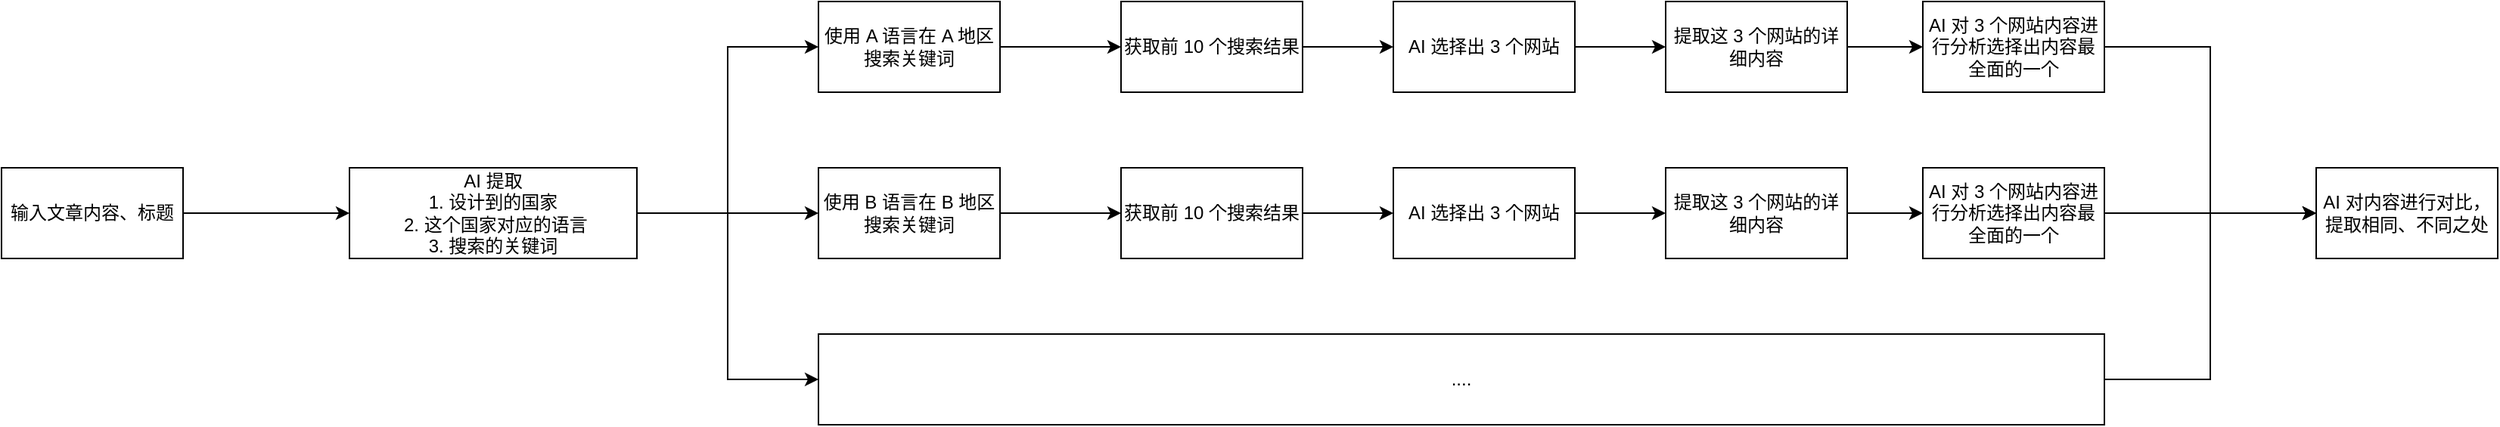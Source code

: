 <mxfile version="23.1.5" type="github">
  <diagram name="Page-1" id="1juv5qbqu__sq0oKGWD5">
    <mxGraphModel dx="892" dy="596" grid="1" gridSize="10" guides="1" tooltips="1" connect="1" arrows="1" fold="1" page="1" pageScale="1" pageWidth="850" pageHeight="1100" math="0" shadow="0">
      <root>
        <mxCell id="0" />
        <mxCell id="1" parent="0" />
        <mxCell id="YqbaTPIDPVV4i59INBhm-4" style="edgeStyle=orthogonalEdgeStyle;rounded=0;orthogonalLoop=1;jettySize=auto;html=1;exitX=1;exitY=0.5;exitDx=0;exitDy=0;" edge="1" parent="1" source="YqbaTPIDPVV4i59INBhm-1" target="YqbaTPIDPVV4i59INBhm-3">
          <mxGeometry relative="1" as="geometry" />
        </mxCell>
        <mxCell id="YqbaTPIDPVV4i59INBhm-1" value="输入文章内容、标题" style="rounded=0;whiteSpace=wrap;html=1;" vertex="1" parent="1">
          <mxGeometry x="30" y="190" width="120" height="60" as="geometry" />
        </mxCell>
        <mxCell id="YqbaTPIDPVV4i59INBhm-7" style="edgeStyle=orthogonalEdgeStyle;rounded=0;orthogonalLoop=1;jettySize=auto;html=1;exitX=1;exitY=0.5;exitDx=0;exitDy=0;entryX=0;entryY=0.5;entryDx=0;entryDy=0;" edge="1" parent="1" source="YqbaTPIDPVV4i59INBhm-3" target="YqbaTPIDPVV4i59INBhm-5">
          <mxGeometry relative="1" as="geometry" />
        </mxCell>
        <mxCell id="YqbaTPIDPVV4i59INBhm-9" style="edgeStyle=orthogonalEdgeStyle;rounded=0;orthogonalLoop=1;jettySize=auto;html=1;exitX=1;exitY=0.5;exitDx=0;exitDy=0;entryX=0;entryY=0.5;entryDx=0;entryDy=0;" edge="1" parent="1" source="YqbaTPIDPVV4i59INBhm-3" target="YqbaTPIDPVV4i59INBhm-8">
          <mxGeometry relative="1" as="geometry" />
        </mxCell>
        <mxCell id="YqbaTPIDPVV4i59INBhm-11" style="edgeStyle=orthogonalEdgeStyle;rounded=0;orthogonalLoop=1;jettySize=auto;html=1;exitX=1;exitY=0.5;exitDx=0;exitDy=0;entryX=0;entryY=0.5;entryDx=0;entryDy=0;" edge="1" parent="1" source="YqbaTPIDPVV4i59INBhm-3" target="YqbaTPIDPVV4i59INBhm-10">
          <mxGeometry relative="1" as="geometry" />
        </mxCell>
        <mxCell id="YqbaTPIDPVV4i59INBhm-3" value="AI 提取&lt;br&gt;1. 设计到的国家&lt;br&gt;&amp;nbsp;2. 这个国家对应的语言&lt;br&gt;3. 搜索的关键词" style="rounded=0;whiteSpace=wrap;html=1;" vertex="1" parent="1">
          <mxGeometry x="260" y="190" width="190" height="60" as="geometry" />
        </mxCell>
        <mxCell id="YqbaTPIDPVV4i59INBhm-13" style="edgeStyle=orthogonalEdgeStyle;rounded=0;orthogonalLoop=1;jettySize=auto;html=1;exitX=1;exitY=0.5;exitDx=0;exitDy=0;entryX=0;entryY=0.5;entryDx=0;entryDy=0;" edge="1" parent="1" source="YqbaTPIDPVV4i59INBhm-5" target="YqbaTPIDPVV4i59INBhm-12">
          <mxGeometry relative="1" as="geometry" />
        </mxCell>
        <mxCell id="YqbaTPIDPVV4i59INBhm-5" value="使用 A 语言在 A 地区搜索关键词" style="whiteSpace=wrap;html=1;rounded=0;" vertex="1" parent="1">
          <mxGeometry x="570" y="80" width="120" height="60" as="geometry" />
        </mxCell>
        <mxCell id="YqbaTPIDPVV4i59INBhm-15" style="edgeStyle=orthogonalEdgeStyle;rounded=0;orthogonalLoop=1;jettySize=auto;html=1;exitX=1;exitY=0.5;exitDx=0;exitDy=0;" edge="1" parent="1" source="YqbaTPIDPVV4i59INBhm-8" target="YqbaTPIDPVV4i59INBhm-14">
          <mxGeometry relative="1" as="geometry" />
        </mxCell>
        <mxCell id="YqbaTPIDPVV4i59INBhm-8" value="使用 B 语言在 B 地区搜索关键词" style="whiteSpace=wrap;html=1;rounded=0;" vertex="1" parent="1">
          <mxGeometry x="570" y="190" width="120" height="60" as="geometry" />
        </mxCell>
        <mxCell id="YqbaTPIDPVV4i59INBhm-32" style="edgeStyle=orthogonalEdgeStyle;rounded=0;orthogonalLoop=1;jettySize=auto;html=1;exitX=1;exitY=0.5;exitDx=0;exitDy=0;entryX=0;entryY=0.5;entryDx=0;entryDy=0;" edge="1" parent="1" source="YqbaTPIDPVV4i59INBhm-10" target="YqbaTPIDPVV4i59INBhm-29">
          <mxGeometry relative="1" as="geometry" />
        </mxCell>
        <mxCell id="YqbaTPIDPVV4i59INBhm-10" value="...." style="whiteSpace=wrap;html=1;rounded=0;" vertex="1" parent="1">
          <mxGeometry x="570" y="300" width="850" height="60" as="geometry" />
        </mxCell>
        <mxCell id="YqbaTPIDPVV4i59INBhm-17" style="edgeStyle=orthogonalEdgeStyle;rounded=0;orthogonalLoop=1;jettySize=auto;html=1;exitX=1;exitY=0.5;exitDx=0;exitDy=0;entryX=0;entryY=0.5;entryDx=0;entryDy=0;" edge="1" parent="1" source="YqbaTPIDPVV4i59INBhm-12" target="YqbaTPIDPVV4i59INBhm-16">
          <mxGeometry relative="1" as="geometry" />
        </mxCell>
        <mxCell id="YqbaTPIDPVV4i59INBhm-12" value="获取前 10 个搜索结果" style="whiteSpace=wrap;html=1;rounded=0;" vertex="1" parent="1">
          <mxGeometry x="770" y="80" width="120" height="60" as="geometry" />
        </mxCell>
        <mxCell id="YqbaTPIDPVV4i59INBhm-28" value="" style="edgeStyle=orthogonalEdgeStyle;rounded=0;orthogonalLoop=1;jettySize=auto;html=1;" edge="1" parent="1" source="YqbaTPIDPVV4i59INBhm-14" target="YqbaTPIDPVV4i59INBhm-24">
          <mxGeometry relative="1" as="geometry" />
        </mxCell>
        <mxCell id="YqbaTPIDPVV4i59INBhm-14" value="获取前 10 个搜索结果" style="whiteSpace=wrap;html=1;rounded=0;" vertex="1" parent="1">
          <mxGeometry x="770" y="190" width="120" height="60" as="geometry" />
        </mxCell>
        <mxCell id="YqbaTPIDPVV4i59INBhm-20" style="edgeStyle=orthogonalEdgeStyle;rounded=0;orthogonalLoop=1;jettySize=auto;html=1;exitX=1;exitY=0.5;exitDx=0;exitDy=0;entryX=0;entryY=0.5;entryDx=0;entryDy=0;" edge="1" parent="1" source="YqbaTPIDPVV4i59INBhm-16" target="YqbaTPIDPVV4i59INBhm-19">
          <mxGeometry relative="1" as="geometry" />
        </mxCell>
        <mxCell id="YqbaTPIDPVV4i59INBhm-16" value="AI 选择出 3 个网站" style="whiteSpace=wrap;html=1;rounded=0;" vertex="1" parent="1">
          <mxGeometry x="950" y="80" width="120" height="60" as="geometry" />
        </mxCell>
        <mxCell id="YqbaTPIDPVV4i59INBhm-22" style="edgeStyle=orthogonalEdgeStyle;rounded=0;orthogonalLoop=1;jettySize=auto;html=1;exitX=1;exitY=0.5;exitDx=0;exitDy=0;entryX=0;entryY=0.5;entryDx=0;entryDy=0;" edge="1" parent="1" source="YqbaTPIDPVV4i59INBhm-19" target="YqbaTPIDPVV4i59INBhm-21">
          <mxGeometry relative="1" as="geometry" />
        </mxCell>
        <mxCell id="YqbaTPIDPVV4i59INBhm-19" value="提取这 3 个网站的详细内容" style="whiteSpace=wrap;html=1;rounded=0;" vertex="1" parent="1">
          <mxGeometry x="1130" y="80" width="120" height="60" as="geometry" />
        </mxCell>
        <mxCell id="YqbaTPIDPVV4i59INBhm-30" style="edgeStyle=orthogonalEdgeStyle;rounded=0;orthogonalLoop=1;jettySize=auto;html=1;exitX=1;exitY=0.5;exitDx=0;exitDy=0;entryX=0;entryY=0.5;entryDx=0;entryDy=0;" edge="1" parent="1" source="YqbaTPIDPVV4i59INBhm-21" target="YqbaTPIDPVV4i59INBhm-29">
          <mxGeometry relative="1" as="geometry" />
        </mxCell>
        <mxCell id="YqbaTPIDPVV4i59INBhm-21" value="AI 对 3 个网站内容进行分析选择出内容最全面的一个" style="whiteSpace=wrap;html=1;rounded=0;" vertex="1" parent="1">
          <mxGeometry x="1300" y="80" width="120" height="60" as="geometry" />
        </mxCell>
        <mxCell id="YqbaTPIDPVV4i59INBhm-23" style="edgeStyle=orthogonalEdgeStyle;rounded=0;orthogonalLoop=1;jettySize=auto;html=1;exitX=1;exitY=0.5;exitDx=0;exitDy=0;entryX=0;entryY=0.5;entryDx=0;entryDy=0;" edge="1" parent="1" source="YqbaTPIDPVV4i59INBhm-24" target="YqbaTPIDPVV4i59INBhm-26">
          <mxGeometry relative="1" as="geometry" />
        </mxCell>
        <mxCell id="YqbaTPIDPVV4i59INBhm-24" value="AI 选择出 3 个网站" style="whiteSpace=wrap;html=1;rounded=0;" vertex="1" parent="1">
          <mxGeometry x="950" y="190" width="120" height="60" as="geometry" />
        </mxCell>
        <mxCell id="YqbaTPIDPVV4i59INBhm-25" style="edgeStyle=orthogonalEdgeStyle;rounded=0;orthogonalLoop=1;jettySize=auto;html=1;exitX=1;exitY=0.5;exitDx=0;exitDy=0;entryX=0;entryY=0.5;entryDx=0;entryDy=0;" edge="1" parent="1" source="YqbaTPIDPVV4i59INBhm-26" target="YqbaTPIDPVV4i59INBhm-27">
          <mxGeometry relative="1" as="geometry" />
        </mxCell>
        <mxCell id="YqbaTPIDPVV4i59INBhm-26" value="提取这 3 个网站的详细内容" style="whiteSpace=wrap;html=1;rounded=0;" vertex="1" parent="1">
          <mxGeometry x="1130" y="190" width="120" height="60" as="geometry" />
        </mxCell>
        <mxCell id="YqbaTPIDPVV4i59INBhm-31" style="edgeStyle=orthogonalEdgeStyle;rounded=0;orthogonalLoop=1;jettySize=auto;html=1;exitX=1;exitY=0.5;exitDx=0;exitDy=0;entryX=0;entryY=0.5;entryDx=0;entryDy=0;" edge="1" parent="1" source="YqbaTPIDPVV4i59INBhm-27" target="YqbaTPIDPVV4i59INBhm-29">
          <mxGeometry relative="1" as="geometry">
            <mxPoint x="1490" y="340" as="targetPoint" />
          </mxGeometry>
        </mxCell>
        <mxCell id="YqbaTPIDPVV4i59INBhm-27" value="AI 对 3 个网站内容进行分析选择出内容最全面的一个" style="whiteSpace=wrap;html=1;rounded=0;" vertex="1" parent="1">
          <mxGeometry x="1300" y="190" width="120" height="60" as="geometry" />
        </mxCell>
        <mxCell id="YqbaTPIDPVV4i59INBhm-29" value="AI 对内容进行对比，提取相同、不同之处" style="rounded=0;whiteSpace=wrap;html=1;" vertex="1" parent="1">
          <mxGeometry x="1560" y="190" width="120" height="60" as="geometry" />
        </mxCell>
      </root>
    </mxGraphModel>
  </diagram>
</mxfile>
